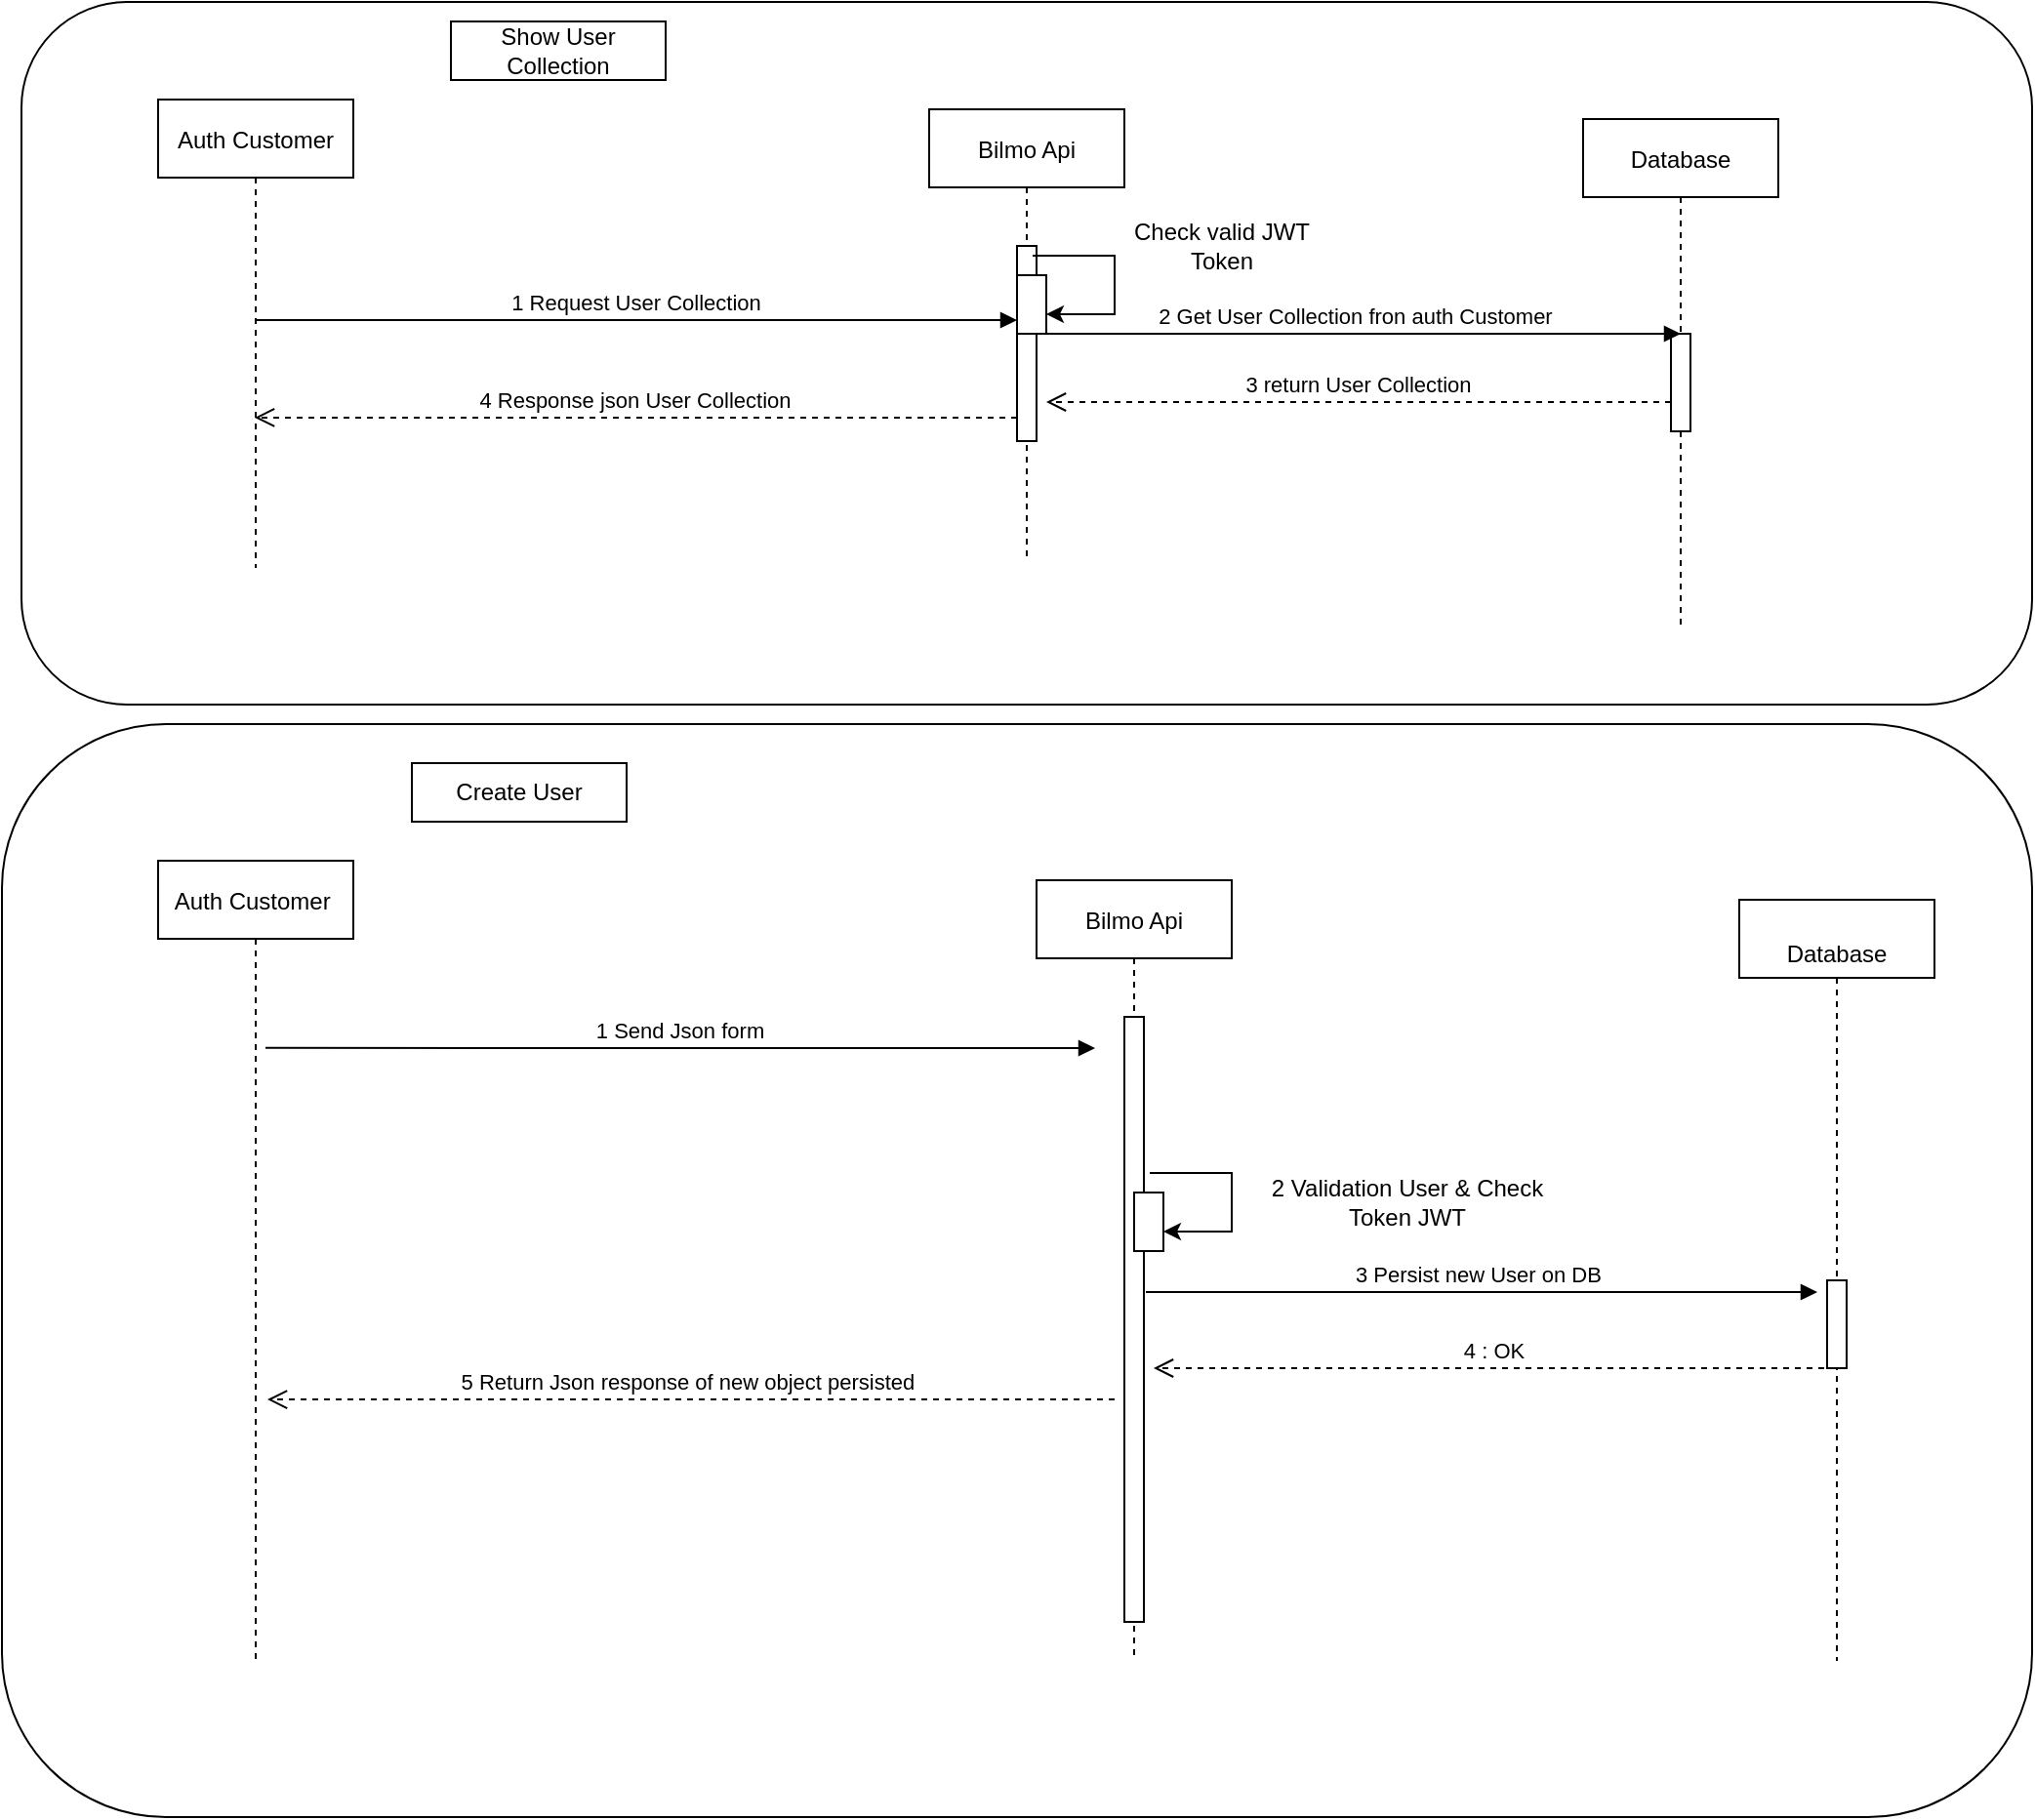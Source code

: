 <mxfile version="20.2.3" type="device"><diagram id="bOv6H3d_wb1Pla4dxtfK" name="Page-1"><mxGraphModel dx="3048" dy="1207" grid="1" gridSize="10" guides="1" tooltips="1" connect="1" arrows="1" fold="1" page="1" pageScale="1" pageWidth="827" pageHeight="1169" math="0" shadow="0"><root><mxCell id="0"/><mxCell id="1" parent="0"/><mxCell id="AM20S69Whvy_rrNO-YEZ-1" value="" style="rounded=1;whiteSpace=wrap;html=1;" parent="1" vertex="1"><mxGeometry x="-220" y="30" width="1030" height="360" as="geometry"/></mxCell><mxCell id="AM20S69Whvy_rrNO-YEZ-2" value="Auth Customer" style="shape=umlLifeline;perimeter=lifelinePerimeter;container=1;collapsible=0;recursiveResize=0;rounded=0;shadow=0;strokeWidth=1;" parent="1" vertex="1"><mxGeometry x="-150" y="80" width="100" height="240" as="geometry"/></mxCell><mxCell id="AM20S69Whvy_rrNO-YEZ-3" value="Show User Collection" style="rounded=0;whiteSpace=wrap;html=1;" parent="1" vertex="1"><mxGeometry y="40" width="110" height="30" as="geometry"/></mxCell><mxCell id="AM20S69Whvy_rrNO-YEZ-4" value="Bilmo Api" style="shape=umlLifeline;perimeter=lifelinePerimeter;container=1;collapsible=0;recursiveResize=0;rounded=0;shadow=0;strokeWidth=1;" parent="1" vertex="1"><mxGeometry x="245" y="85" width="100" height="230" as="geometry"/></mxCell><mxCell id="AM20S69Whvy_rrNO-YEZ-5" value="" style="points=[];perimeter=orthogonalPerimeter;rounded=0;shadow=0;strokeWidth=1;" parent="AM20S69Whvy_rrNO-YEZ-4" vertex="1"><mxGeometry x="45" y="70" width="10" height="100" as="geometry"/></mxCell><mxCell id="AM20S69Whvy_rrNO-YEZ-6" value="3 return User Collection" style="verticalAlign=bottom;endArrow=open;dashed=1;endSize=8;shadow=0;strokeWidth=1;" parent="AM20S69Whvy_rrNO-YEZ-4" edge="1"><mxGeometry relative="1" as="geometry"><mxPoint x="60" y="150" as="targetPoint"/><mxPoint x="380" y="150" as="sourcePoint"/><Array as="points"/></mxGeometry></mxCell><mxCell id="Qm2OjiFUpq49YTqc7f6t-4" value="" style="points=[];perimeter=orthogonalPerimeter;rounded=0;shadow=0;strokeWidth=1;" vertex="1" parent="AM20S69Whvy_rrNO-YEZ-4"><mxGeometry x="45" y="85" width="15" height="30" as="geometry"/></mxCell><mxCell id="Qm2OjiFUpq49YTqc7f6t-5" value="" style="endArrow=classic;html=1;rounded=0;" edge="1" parent="AM20S69Whvy_rrNO-YEZ-4" target="Qm2OjiFUpq49YTqc7f6t-4"><mxGeometry width="50" height="50" relative="1" as="geometry"><mxPoint x="53" y="75" as="sourcePoint"/><mxPoint x="-225" y="-425" as="targetPoint"/><Array as="points"><mxPoint x="95" y="75"/><mxPoint x="95" y="105"/><mxPoint x="75" y="105"/></Array></mxGeometry></mxCell><mxCell id="AM20S69Whvy_rrNO-YEZ-7" value="Database" style="shape=umlLifeline;perimeter=lifelinePerimeter;container=1;collapsible=0;recursiveResize=0;rounded=0;shadow=0;strokeWidth=1;" parent="1" vertex="1"><mxGeometry x="580" y="90" width="100" height="260" as="geometry"/></mxCell><mxCell id="AM20S69Whvy_rrNO-YEZ-8" value="" style="points=[];perimeter=orthogonalPerimeter;rounded=0;shadow=0;strokeWidth=1;" parent="AM20S69Whvy_rrNO-YEZ-7" vertex="1"><mxGeometry x="45" y="110" width="10" height="50" as="geometry"/></mxCell><mxCell id="AM20S69Whvy_rrNO-YEZ-9" value="1 Request User Collection" style="verticalAlign=bottom;endArrow=block;shadow=0;strokeWidth=1;" parent="1" edge="1"><mxGeometry relative="1" as="geometry"><mxPoint x="-100" y="193" as="sourcePoint"/><mxPoint x="290" y="193" as="targetPoint"/></mxGeometry></mxCell><mxCell id="AM20S69Whvy_rrNO-YEZ-10" value="2 Get User Collection fron auth Customer " style="verticalAlign=bottom;endArrow=block;shadow=0;strokeWidth=1;" parent="1" edge="1"><mxGeometry relative="1" as="geometry"><mxPoint x="300" y="200" as="sourcePoint"/><mxPoint x="630" y="200" as="targetPoint"/><Array as="points"><mxPoint x="320" y="200"/></Array></mxGeometry></mxCell><mxCell id="AM20S69Whvy_rrNO-YEZ-11" value="4 Response json User Collection" style="verticalAlign=bottom;endArrow=open;dashed=1;endSize=8;shadow=0;strokeWidth=1;" parent="1" edge="1"><mxGeometry relative="1" as="geometry"><mxPoint x="-100.5" y="242.98" as="targetPoint"/><mxPoint x="290" y="243" as="sourcePoint"/></mxGeometry></mxCell><mxCell id="AM20S69Whvy_rrNO-YEZ-12" value="" style="rounded=1;whiteSpace=wrap;html=1;" parent="1" vertex="1"><mxGeometry x="-230" y="400" width="1040" height="560" as="geometry"/></mxCell><mxCell id="AM20S69Whvy_rrNO-YEZ-13" value="Auth Customer " style="shape=umlLifeline;perimeter=lifelinePerimeter;container=1;collapsible=0;recursiveResize=0;rounded=0;shadow=0;strokeWidth=1;" parent="1" vertex="1"><mxGeometry x="-150" y="470" width="100" height="410" as="geometry"/></mxCell><mxCell id="AM20S69Whvy_rrNO-YEZ-14" value="Bilmo Api" style="shape=umlLifeline;perimeter=lifelinePerimeter;container=1;collapsible=0;recursiveResize=0;rounded=0;shadow=0;strokeWidth=1;" parent="1" vertex="1"><mxGeometry x="300" y="480" width="100" height="400" as="geometry"/></mxCell><mxCell id="AM20S69Whvy_rrNO-YEZ-15" value="" style="points=[];perimeter=orthogonalPerimeter;rounded=0;shadow=0;strokeWidth=1;" parent="AM20S69Whvy_rrNO-YEZ-14" vertex="1"><mxGeometry x="45" y="70" width="10" height="310" as="geometry"/></mxCell><mxCell id="AM20S69Whvy_rrNO-YEZ-16" value="" style="points=[];perimeter=orthogonalPerimeter;rounded=0;shadow=0;strokeWidth=1;" parent="AM20S69Whvy_rrNO-YEZ-14" vertex="1"><mxGeometry x="50" y="160" width="15" height="30" as="geometry"/></mxCell><mxCell id="AM20S69Whvy_rrNO-YEZ-17" value="" style="endArrow=classic;html=1;rounded=0;" parent="AM20S69Whvy_rrNO-YEZ-14" target="AM20S69Whvy_rrNO-YEZ-16" edge="1"><mxGeometry width="50" height="50" relative="1" as="geometry"><mxPoint x="58" y="150" as="sourcePoint"/><mxPoint x="80" y="130" as="targetPoint"/><Array as="points"><mxPoint x="100" y="150"/><mxPoint x="100" y="180"/><mxPoint x="80" y="180"/></Array></mxGeometry></mxCell><mxCell id="AM20S69Whvy_rrNO-YEZ-18" value="1 Send Json form" style="verticalAlign=bottom;endArrow=block;shadow=0;strokeWidth=1;exitX=1;exitY=0.096;exitDx=0;exitDy=0;exitPerimeter=0;" parent="1" edge="1"><mxGeometry relative="1" as="geometry"><mxPoint x="-95" y="565.92" as="sourcePoint"/><mxPoint x="330" y="566" as="targetPoint"/></mxGeometry></mxCell><mxCell id="AM20S69Whvy_rrNO-YEZ-19" value="5 Return Json response of new object persisted " style="verticalAlign=bottom;endArrow=open;dashed=1;endSize=8;shadow=0;strokeWidth=1;entryX=1.1;entryY=0.043;entryDx=0;entryDy=0;entryPerimeter=0;" parent="1" edge="1"><mxGeometry relative="1" as="geometry"><mxPoint x="-94" y="746.02" as="targetPoint"/><mxPoint x="340" y="746" as="sourcePoint"/></mxGeometry></mxCell><mxCell id="AM20S69Whvy_rrNO-YEZ-20" value="&#10;Database" style="shape=umlLifeline;perimeter=lifelinePerimeter;container=1;collapsible=0;recursiveResize=0;rounded=0;shadow=0;strokeWidth=1;" parent="1" vertex="1"><mxGeometry x="660" y="490" width="100" height="390" as="geometry"/></mxCell><mxCell id="AM20S69Whvy_rrNO-YEZ-21" value="" style="points=[];perimeter=orthogonalPerimeter;rounded=0;shadow=0;strokeWidth=1;" parent="AM20S69Whvy_rrNO-YEZ-20" vertex="1"><mxGeometry x="45" y="195" width="10" height="45" as="geometry"/></mxCell><mxCell id="AM20S69Whvy_rrNO-YEZ-22" value="4 : OK" style="verticalAlign=bottom;endArrow=open;dashed=1;endSize=8;shadow=0;strokeWidth=1;" parent="1" source="AM20S69Whvy_rrNO-YEZ-20" edge="1"><mxGeometry relative="1" as="geometry"><mxPoint x="360" y="730" as="targetPoint"/><mxPoint x="359.5" y="690" as="sourcePoint"/><Array as="points"/></mxGeometry></mxCell><mxCell id="AM20S69Whvy_rrNO-YEZ-23" value="2 Validation User &amp;amp; Check Token JWT" style="text;html=1;strokeColor=none;fillColor=none;align=center;verticalAlign=middle;whiteSpace=wrap;rounded=0;" parent="1" vertex="1"><mxGeometry x="410" y="630" width="160" height="30" as="geometry"/></mxCell><mxCell id="AM20S69Whvy_rrNO-YEZ-24" value="3 Persist new User on DB " style="verticalAlign=bottom;endArrow=block;shadow=0;strokeWidth=1;exitX=1.1;exitY=0.455;exitDx=0;exitDy=0;exitPerimeter=0;" parent="1" source="AM20S69Whvy_rrNO-YEZ-15" edge="1"><mxGeometry relative="1" as="geometry"><mxPoint x="-70" y="576" as="sourcePoint"/><mxPoint x="700" y="691" as="targetPoint"/></mxGeometry></mxCell><mxCell id="AM20S69Whvy_rrNO-YEZ-25" value="Create User" style="rounded=0;whiteSpace=wrap;html=1;" parent="1" vertex="1"><mxGeometry x="-20" y="420" width="110" height="30" as="geometry"/></mxCell><mxCell id="Qm2OjiFUpq49YTqc7f6t-6" value="Check valid JWT Token" style="text;html=1;strokeColor=none;fillColor=none;align=center;verticalAlign=middle;whiteSpace=wrap;rounded=0;" vertex="1" parent="1"><mxGeometry x="345" y="140" width="100" height="30" as="geometry"/></mxCell></root></mxGraphModel></diagram></mxfile>